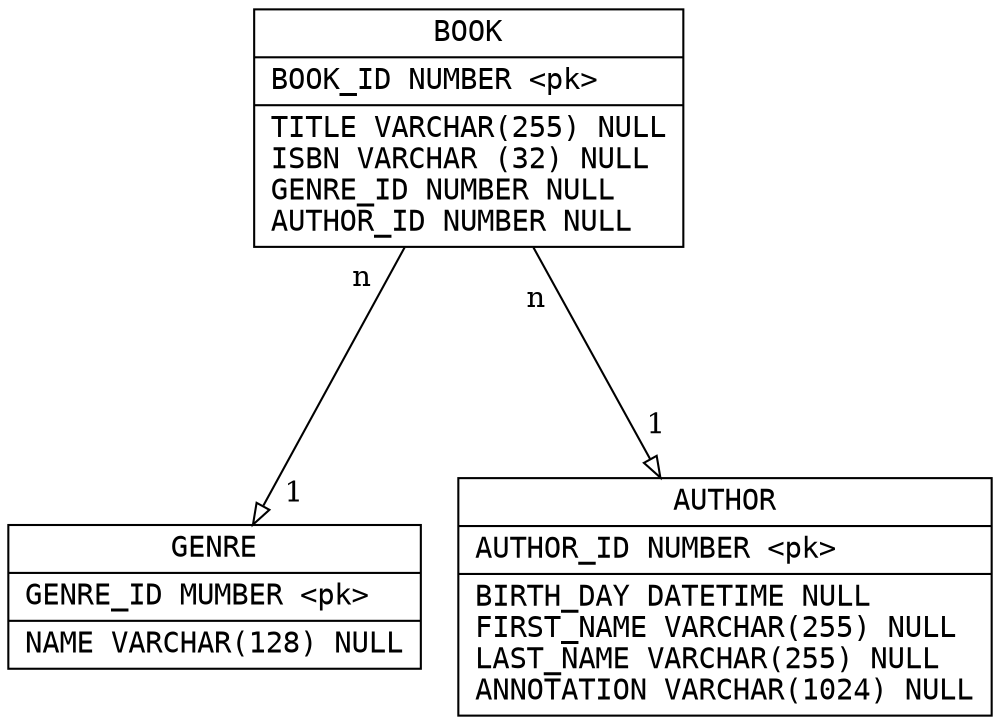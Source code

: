 digraph Database {

	fontname  = "Courier"


	node [ 
		fontname  = "Courier"
		shape = "record"
	]

	edge [
		arrowhead = "empty"
	]	

		
	Genre [
		label = "{GENRE|GENRE_ID MUMBER \<pk\>\l|NAME VARCHAR(128) NULL\l }"
	]
	
	Book [
		label = "{BOOK|BOOK_ID NUMBER \<pk\>\l|TITLE VARCHAR(255) NULL\lISBN VARCHAR (32) NULL\lGENRE_ID NUMBER NULL\lAUTHOR_ID NUMBER NULL\l}"
	]
	
	Author [
		label = "{AUTHOR|AUTHOR_ID NUMBER \<pk\>\l|BIRTH_DAY DATETIME NULL\lFIRST_NAME VARCHAR(255) NULL\lLAST_NAME VARCHAR(255) NULL\lANNOTATION VARCHAR(1024) NULL\l}"
	]

	Book -> Genre [taillabel="n", headlabel="1", labeldistance = 2.5, minlen = 3]
	Book -> Author [taillabel="n", headlabel="1", labeldistance = 2.5, minlen = 3]
		

}
